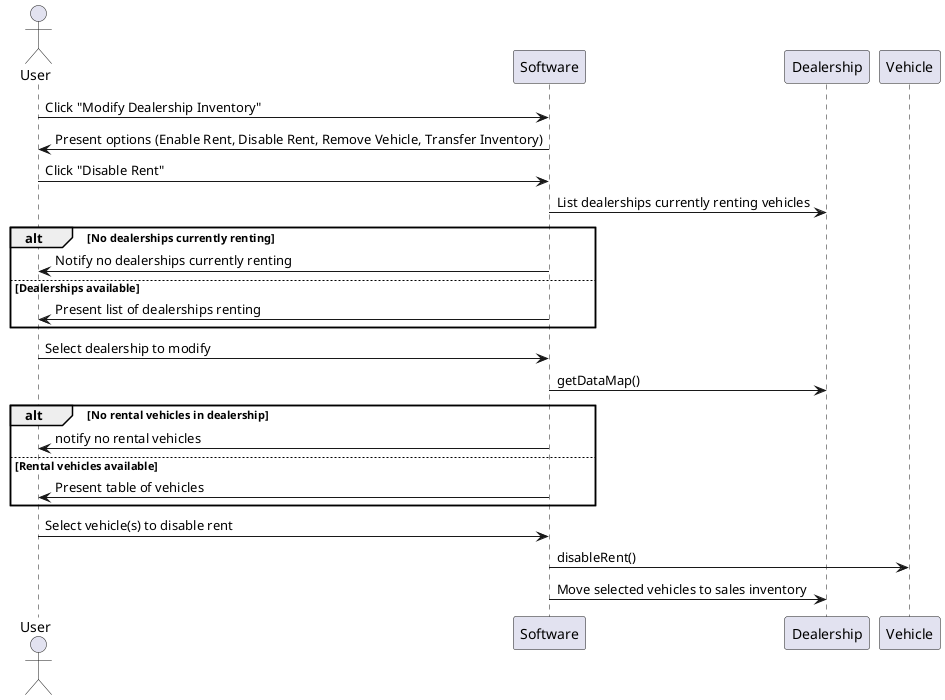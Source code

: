 @startuml
'https://plantuml.com/sequence-diagram

actor User
participant "Software" as System
participant "Dealership" as Dealership
participant "Vehicle" as Vehicle

User -> System: Click "Modify Dealership Inventory"
System -> User: Present options (Enable Rent, Disable Rent, Remove Vehicle, Transfer Inventory)
User -> System: Click "Disable Rent"
System -> Dealership: List dealerships currently renting vehicles
alt No dealerships currently renting
    System -> User: Notify no dealerships currently renting
else Dealerships available
    System -> User: Present list of dealerships renting
    end

User -> System: Select dealership to modify
System -> Dealership: getDataMap()
alt No rental vehicles in dealership
    System -> User: notify no rental vehicles
 else Rental vehicles available
    System -> User: Present table of vehicles
    end

User -> System: Select vehicle(s) to disable rent
System -> Vehicle: disableRent()
System -> Dealership : Move selected vehicles to sales inventory
@enduml